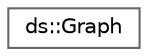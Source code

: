 digraph "Graphical Class Hierarchy"
{
 // INTERACTIVE_SVG=YES
 // LATEX_PDF_SIZE
  bgcolor="transparent";
  edge [fontname=Helvetica,fontsize=10,labelfontname=Helvetica,labelfontsize=10];
  node [fontname=Helvetica,fontsize=10,shape=box,height=0.2,width=0.4];
  rankdir="LR";
  Node0 [id="Node000000",label="ds::Graph",height=0.2,width=0.4,color="grey40", fillcolor="white", style="filled",URL="$classds_1_1_graph.html",tooltip="Komşuluk listesi tabanlı grafik."];
}
